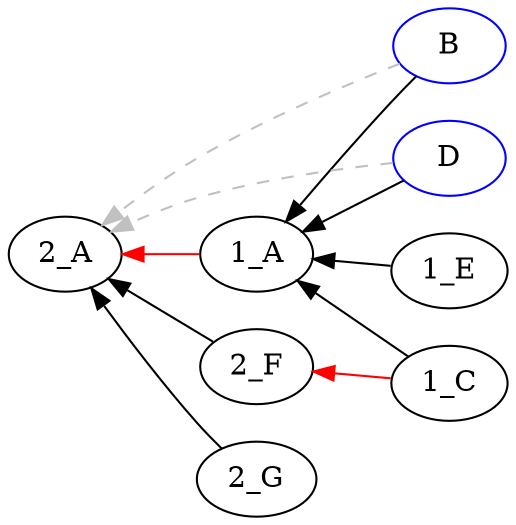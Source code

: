 digraph {

rankdir = RL

"B" [color=blue];
"D" [color=blue];
"B" [color=blue];
"D" [color=blue];
"1_C" -> "1_A" [style=filled, color=black];
"1_E" -> "1_A" [style=filled, color=black];
"2_F" -> "2_A" [style=filled, color=black];
"2_G" -> "2_A" [style=filled, color=black];
"1_A" -> "2_A" [style=filled, color=red];
"1_C" -> "2_F" [style=filled, color=red];
"B" -> "1_A" [style=filled, color=black];
"D" -> "1_A" [style=filled, color=black];
"B" -> "2_A" [style=dashed, color=grey];
"D" -> "2_A" [style=dashed, color=grey];
}
